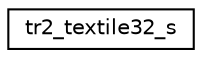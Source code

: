 digraph "Graphical Class Hierarchy"
{
 // INTERACTIVE_SVG=YES
  edge [fontname="Helvetica",fontsize="10",labelfontname="Helvetica",labelfontsize="10"];
  node [fontname="Helvetica",fontsize="10",shape=record];
  rankdir="LR";
  Node1 [label="tr2_textile32_s",height=0.2,width=0.4,color="black", fillcolor="white", style="filled",URL="$_tomb_raider_8h.html#structtr2__textile32__s"];
}
